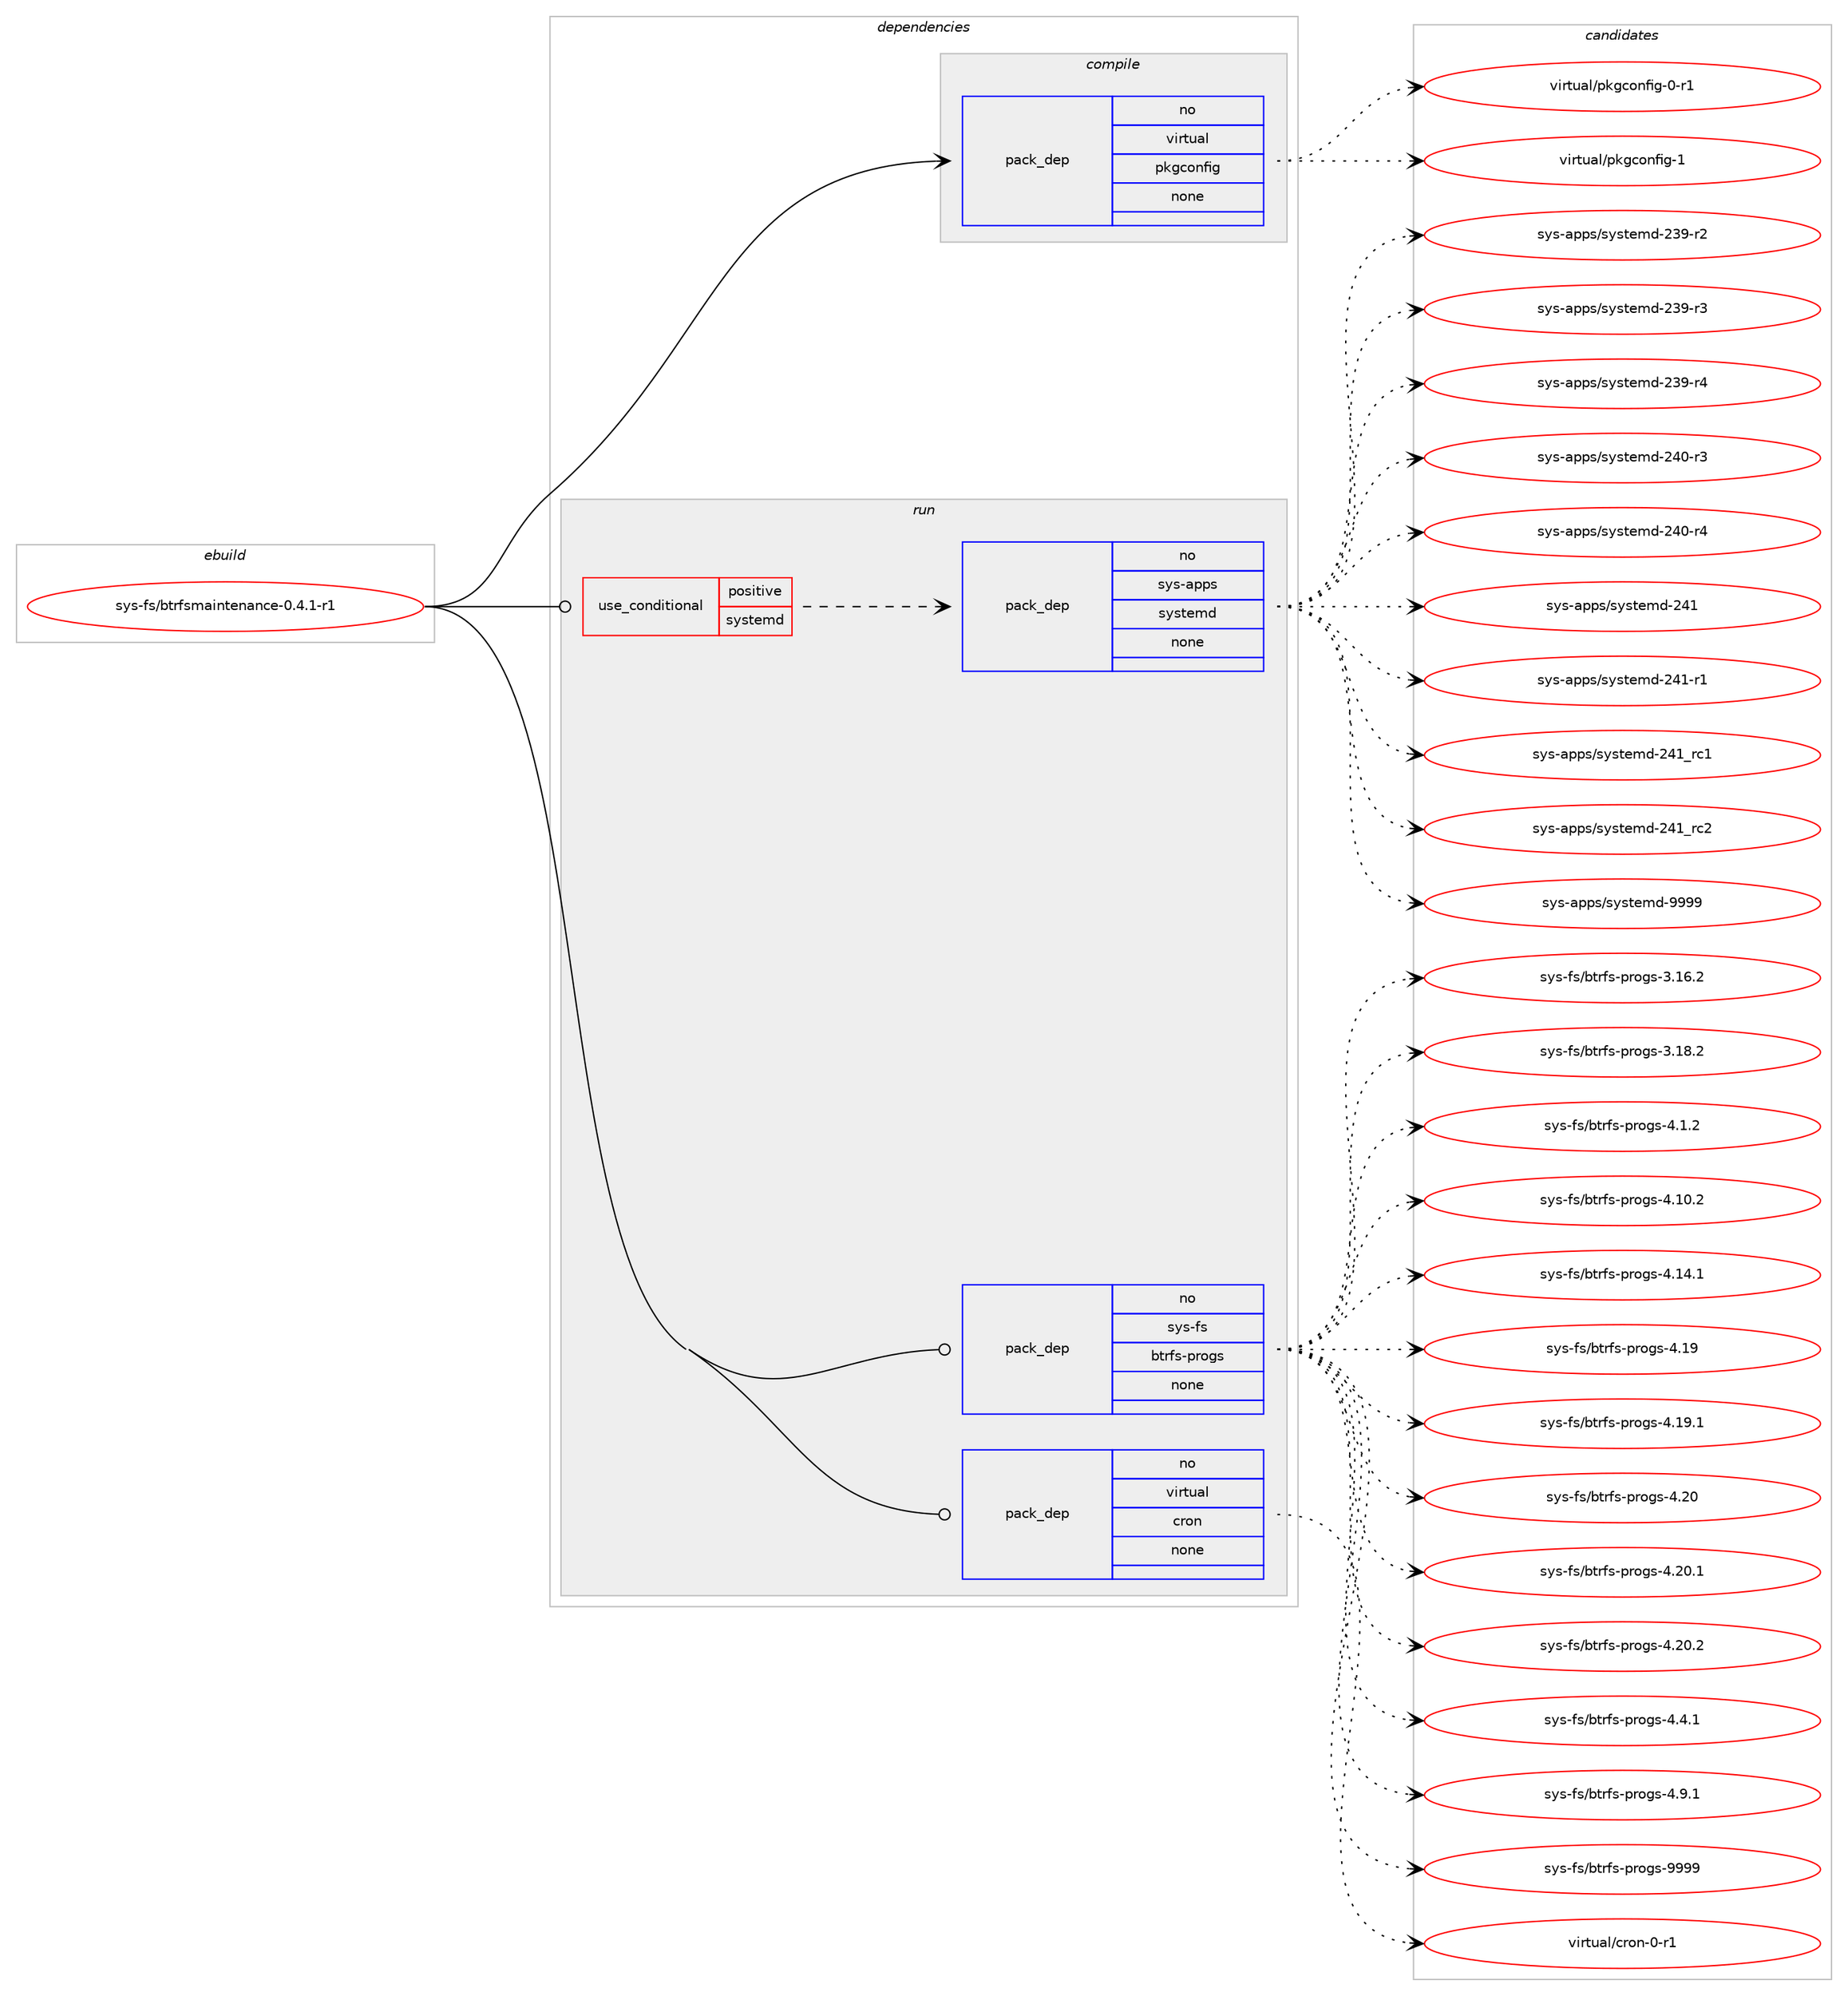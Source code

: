 digraph prolog {

# *************
# Graph options
# *************

newrank=true;
concentrate=true;
compound=true;
graph [rankdir=LR,fontname=Helvetica,fontsize=10,ranksep=1.5];#, ranksep=2.5, nodesep=0.2];
edge  [arrowhead=vee];
node  [fontname=Helvetica,fontsize=10];

# **********
# The ebuild
# **********

subgraph cluster_leftcol {
color=gray;
rank=same;
label=<<i>ebuild</i>>;
id [label="sys-fs/btrfsmaintenance-0.4.1-r1", color=red, width=4, href="../sys-fs/btrfsmaintenance-0.4.1-r1.svg"];
}

# ****************
# The dependencies
# ****************

subgraph cluster_midcol {
color=gray;
label=<<i>dependencies</i>>;
subgraph cluster_compile {
fillcolor="#eeeeee";
style=filled;
label=<<i>compile</i>>;
subgraph pack1242423 {
dependency1731269 [label=<<TABLE BORDER="0" CELLBORDER="1" CELLSPACING="0" CELLPADDING="4" WIDTH="220"><TR><TD ROWSPAN="6" CELLPADDING="30">pack_dep</TD></TR><TR><TD WIDTH="110">no</TD></TR><TR><TD>virtual</TD></TR><TR><TD>pkgconfig</TD></TR><TR><TD>none</TD></TR><TR><TD></TD></TR></TABLE>>, shape=none, color=blue];
}
id:e -> dependency1731269:w [weight=20,style="solid",arrowhead="vee"];
}
subgraph cluster_compileandrun {
fillcolor="#eeeeee";
style=filled;
label=<<i>compile and run</i>>;
}
subgraph cluster_run {
fillcolor="#eeeeee";
style=filled;
label=<<i>run</i>>;
subgraph cond460432 {
dependency1731270 [label=<<TABLE BORDER="0" CELLBORDER="1" CELLSPACING="0" CELLPADDING="4"><TR><TD ROWSPAN="3" CELLPADDING="10">use_conditional</TD></TR><TR><TD>positive</TD></TR><TR><TD>systemd</TD></TR></TABLE>>, shape=none, color=red];
subgraph pack1242424 {
dependency1731271 [label=<<TABLE BORDER="0" CELLBORDER="1" CELLSPACING="0" CELLPADDING="4" WIDTH="220"><TR><TD ROWSPAN="6" CELLPADDING="30">pack_dep</TD></TR><TR><TD WIDTH="110">no</TD></TR><TR><TD>sys-apps</TD></TR><TR><TD>systemd</TD></TR><TR><TD>none</TD></TR><TR><TD></TD></TR></TABLE>>, shape=none, color=blue];
}
dependency1731270:e -> dependency1731271:w [weight=20,style="dashed",arrowhead="vee"];
}
id:e -> dependency1731270:w [weight=20,style="solid",arrowhead="odot"];
subgraph pack1242425 {
dependency1731272 [label=<<TABLE BORDER="0" CELLBORDER="1" CELLSPACING="0" CELLPADDING="4" WIDTH="220"><TR><TD ROWSPAN="6" CELLPADDING="30">pack_dep</TD></TR><TR><TD WIDTH="110">no</TD></TR><TR><TD>sys-fs</TD></TR><TR><TD>btrfs-progs</TD></TR><TR><TD>none</TD></TR><TR><TD></TD></TR></TABLE>>, shape=none, color=blue];
}
id:e -> dependency1731272:w [weight=20,style="solid",arrowhead="odot"];
subgraph pack1242426 {
dependency1731273 [label=<<TABLE BORDER="0" CELLBORDER="1" CELLSPACING="0" CELLPADDING="4" WIDTH="220"><TR><TD ROWSPAN="6" CELLPADDING="30">pack_dep</TD></TR><TR><TD WIDTH="110">no</TD></TR><TR><TD>virtual</TD></TR><TR><TD>cron</TD></TR><TR><TD>none</TD></TR><TR><TD></TD></TR></TABLE>>, shape=none, color=blue];
}
id:e -> dependency1731273:w [weight=20,style="solid",arrowhead="odot"];
}
}

# **************
# The candidates
# **************

subgraph cluster_choices {
rank=same;
color=gray;
label=<<i>candidates</i>>;

subgraph choice1242423 {
color=black;
nodesep=1;
choice11810511411611797108471121071039911111010210510345484511449 [label="virtual/pkgconfig-0-r1", color=red, width=4,href="../virtual/pkgconfig-0-r1.svg"];
choice1181051141161179710847112107103991111101021051034549 [label="virtual/pkgconfig-1", color=red, width=4,href="../virtual/pkgconfig-1.svg"];
dependency1731269:e -> choice11810511411611797108471121071039911111010210510345484511449:w [style=dotted,weight="100"];
dependency1731269:e -> choice1181051141161179710847112107103991111101021051034549:w [style=dotted,weight="100"];
}
subgraph choice1242424 {
color=black;
nodesep=1;
choice115121115459711211211547115121115116101109100455051574511450 [label="sys-apps/systemd-239-r2", color=red, width=4,href="../sys-apps/systemd-239-r2.svg"];
choice115121115459711211211547115121115116101109100455051574511451 [label="sys-apps/systemd-239-r3", color=red, width=4,href="../sys-apps/systemd-239-r3.svg"];
choice115121115459711211211547115121115116101109100455051574511452 [label="sys-apps/systemd-239-r4", color=red, width=4,href="../sys-apps/systemd-239-r4.svg"];
choice115121115459711211211547115121115116101109100455052484511451 [label="sys-apps/systemd-240-r3", color=red, width=4,href="../sys-apps/systemd-240-r3.svg"];
choice115121115459711211211547115121115116101109100455052484511452 [label="sys-apps/systemd-240-r4", color=red, width=4,href="../sys-apps/systemd-240-r4.svg"];
choice11512111545971121121154711512111511610110910045505249 [label="sys-apps/systemd-241", color=red, width=4,href="../sys-apps/systemd-241.svg"];
choice115121115459711211211547115121115116101109100455052494511449 [label="sys-apps/systemd-241-r1", color=red, width=4,href="../sys-apps/systemd-241-r1.svg"];
choice11512111545971121121154711512111511610110910045505249951149949 [label="sys-apps/systemd-241_rc1", color=red, width=4,href="../sys-apps/systemd-241_rc1.svg"];
choice11512111545971121121154711512111511610110910045505249951149950 [label="sys-apps/systemd-241_rc2", color=red, width=4,href="../sys-apps/systemd-241_rc2.svg"];
choice1151211154597112112115471151211151161011091004557575757 [label="sys-apps/systemd-9999", color=red, width=4,href="../sys-apps/systemd-9999.svg"];
dependency1731271:e -> choice115121115459711211211547115121115116101109100455051574511450:w [style=dotted,weight="100"];
dependency1731271:e -> choice115121115459711211211547115121115116101109100455051574511451:w [style=dotted,weight="100"];
dependency1731271:e -> choice115121115459711211211547115121115116101109100455051574511452:w [style=dotted,weight="100"];
dependency1731271:e -> choice115121115459711211211547115121115116101109100455052484511451:w [style=dotted,weight="100"];
dependency1731271:e -> choice115121115459711211211547115121115116101109100455052484511452:w [style=dotted,weight="100"];
dependency1731271:e -> choice11512111545971121121154711512111511610110910045505249:w [style=dotted,weight="100"];
dependency1731271:e -> choice115121115459711211211547115121115116101109100455052494511449:w [style=dotted,weight="100"];
dependency1731271:e -> choice11512111545971121121154711512111511610110910045505249951149949:w [style=dotted,weight="100"];
dependency1731271:e -> choice11512111545971121121154711512111511610110910045505249951149950:w [style=dotted,weight="100"];
dependency1731271:e -> choice1151211154597112112115471151211151161011091004557575757:w [style=dotted,weight="100"];
}
subgraph choice1242425 {
color=black;
nodesep=1;
choice1151211154510211547981161141021154511211411110311545514649544650 [label="sys-fs/btrfs-progs-3.16.2", color=red, width=4,href="../sys-fs/btrfs-progs-3.16.2.svg"];
choice1151211154510211547981161141021154511211411110311545514649564650 [label="sys-fs/btrfs-progs-3.18.2", color=red, width=4,href="../sys-fs/btrfs-progs-3.18.2.svg"];
choice11512111545102115479811611410211545112114111103115455246494650 [label="sys-fs/btrfs-progs-4.1.2", color=red, width=4,href="../sys-fs/btrfs-progs-4.1.2.svg"];
choice1151211154510211547981161141021154511211411110311545524649484650 [label="sys-fs/btrfs-progs-4.10.2", color=red, width=4,href="../sys-fs/btrfs-progs-4.10.2.svg"];
choice1151211154510211547981161141021154511211411110311545524649524649 [label="sys-fs/btrfs-progs-4.14.1", color=red, width=4,href="../sys-fs/btrfs-progs-4.14.1.svg"];
choice115121115451021154798116114102115451121141111031154552464957 [label="sys-fs/btrfs-progs-4.19", color=red, width=4,href="../sys-fs/btrfs-progs-4.19.svg"];
choice1151211154510211547981161141021154511211411110311545524649574649 [label="sys-fs/btrfs-progs-4.19.1", color=red, width=4,href="../sys-fs/btrfs-progs-4.19.1.svg"];
choice115121115451021154798116114102115451121141111031154552465048 [label="sys-fs/btrfs-progs-4.20", color=red, width=4,href="../sys-fs/btrfs-progs-4.20.svg"];
choice1151211154510211547981161141021154511211411110311545524650484649 [label="sys-fs/btrfs-progs-4.20.1", color=red, width=4,href="../sys-fs/btrfs-progs-4.20.1.svg"];
choice1151211154510211547981161141021154511211411110311545524650484650 [label="sys-fs/btrfs-progs-4.20.2", color=red, width=4,href="../sys-fs/btrfs-progs-4.20.2.svg"];
choice11512111545102115479811611410211545112114111103115455246524649 [label="sys-fs/btrfs-progs-4.4.1", color=red, width=4,href="../sys-fs/btrfs-progs-4.4.1.svg"];
choice11512111545102115479811611410211545112114111103115455246574649 [label="sys-fs/btrfs-progs-4.9.1", color=red, width=4,href="../sys-fs/btrfs-progs-4.9.1.svg"];
choice115121115451021154798116114102115451121141111031154557575757 [label="sys-fs/btrfs-progs-9999", color=red, width=4,href="../sys-fs/btrfs-progs-9999.svg"];
dependency1731272:e -> choice1151211154510211547981161141021154511211411110311545514649544650:w [style=dotted,weight="100"];
dependency1731272:e -> choice1151211154510211547981161141021154511211411110311545514649564650:w [style=dotted,weight="100"];
dependency1731272:e -> choice11512111545102115479811611410211545112114111103115455246494650:w [style=dotted,weight="100"];
dependency1731272:e -> choice1151211154510211547981161141021154511211411110311545524649484650:w [style=dotted,weight="100"];
dependency1731272:e -> choice1151211154510211547981161141021154511211411110311545524649524649:w [style=dotted,weight="100"];
dependency1731272:e -> choice115121115451021154798116114102115451121141111031154552464957:w [style=dotted,weight="100"];
dependency1731272:e -> choice1151211154510211547981161141021154511211411110311545524649574649:w [style=dotted,weight="100"];
dependency1731272:e -> choice115121115451021154798116114102115451121141111031154552465048:w [style=dotted,weight="100"];
dependency1731272:e -> choice1151211154510211547981161141021154511211411110311545524650484649:w [style=dotted,weight="100"];
dependency1731272:e -> choice1151211154510211547981161141021154511211411110311545524650484650:w [style=dotted,weight="100"];
dependency1731272:e -> choice11512111545102115479811611410211545112114111103115455246524649:w [style=dotted,weight="100"];
dependency1731272:e -> choice11512111545102115479811611410211545112114111103115455246574649:w [style=dotted,weight="100"];
dependency1731272:e -> choice115121115451021154798116114102115451121141111031154557575757:w [style=dotted,weight="100"];
}
subgraph choice1242426 {
color=black;
nodesep=1;
choice11810511411611797108479911411111045484511449 [label="virtual/cron-0-r1", color=red, width=4,href="../virtual/cron-0-r1.svg"];
dependency1731273:e -> choice11810511411611797108479911411111045484511449:w [style=dotted,weight="100"];
}
}

}
